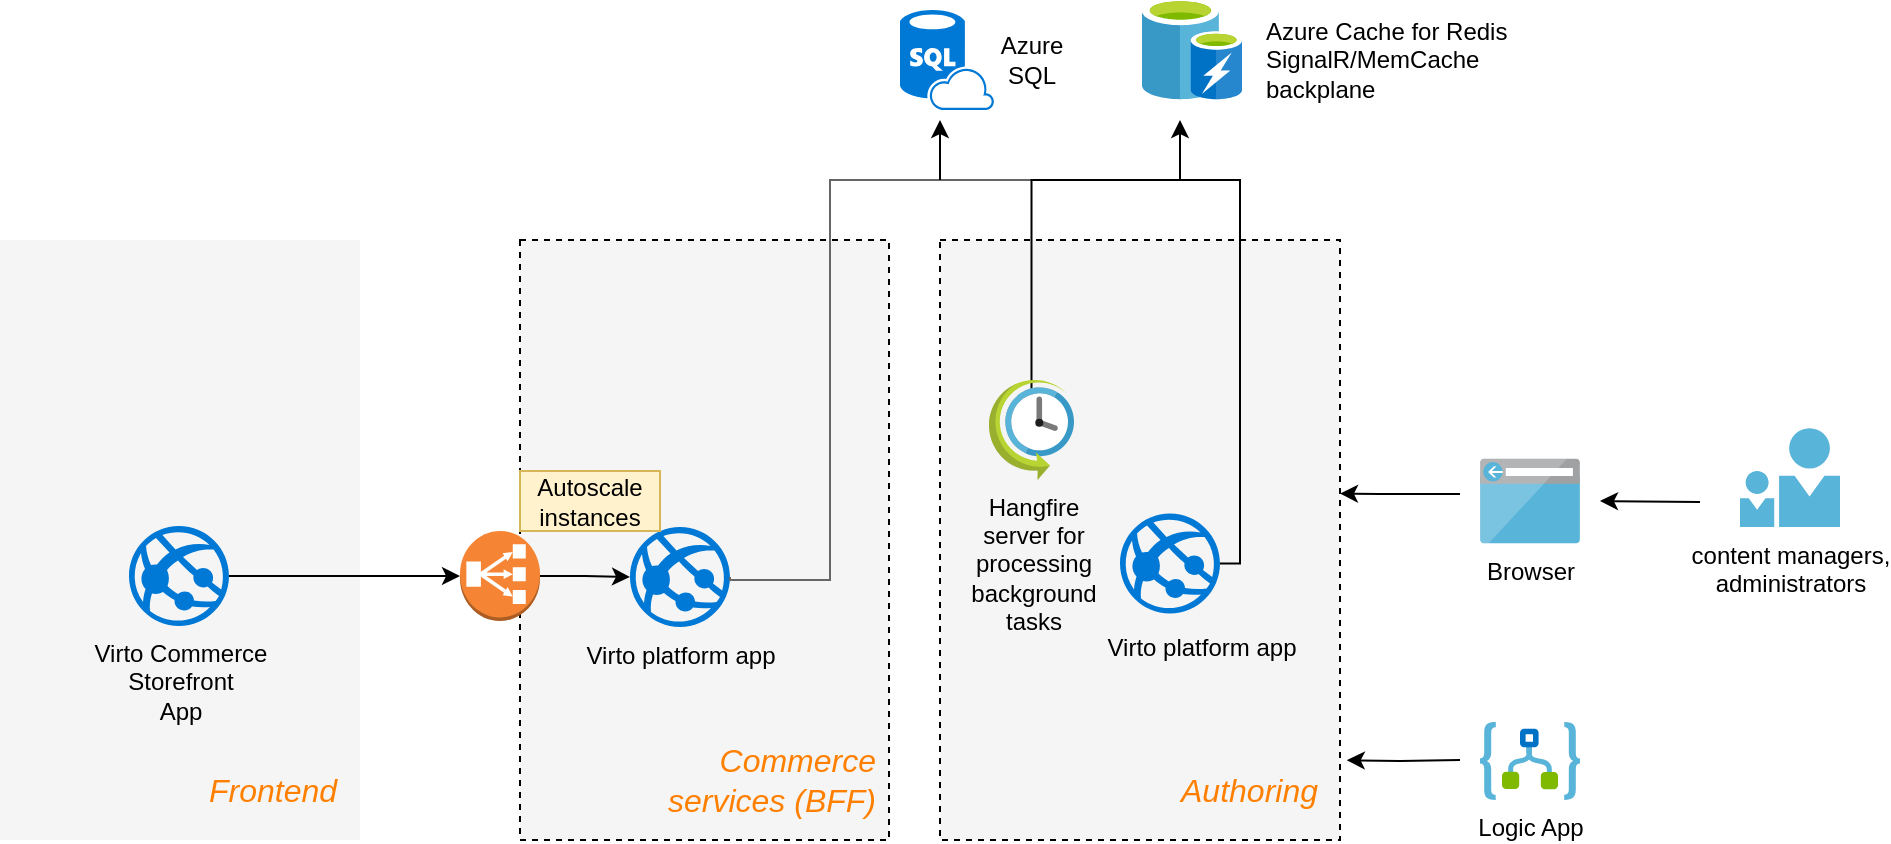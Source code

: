<mxfile version="13.3.9" type="device"><diagram id="ds40PTq9oTuCPeP1MB4Q" name="architecture"><mxGraphModel dx="1185" dy="705" grid="1" gridSize="10" guides="1" tooltips="1" connect="1" arrows="1" fold="1" page="1" pageScale="1" pageWidth="850" pageHeight="1100" math="0" shadow="0"><root><mxCell id="QF8tmTHsEZFp8_nmK1qd-0"/><mxCell id="QF8tmTHsEZFp8_nmK1qd-1" parent="QF8tmTHsEZFp8_nmK1qd-0"/><mxCell id="WfKJjcUViCYW_fYN7yr7-0" value="" style="rounded=0;whiteSpace=wrap;html=1;fillColor=#f5f5f5;strokeColor=none;fontColor=#333333;" vertex="1" parent="QF8tmTHsEZFp8_nmK1qd-1"><mxGeometry x="30" y="210" width="180" height="300" as="geometry"/></mxCell><mxCell id="DHw67Trqg4w1dQ465Il1-7" value="" style="rounded=0;whiteSpace=wrap;html=1;fillColor=#f5f5f5;strokeColor=#000000;fontColor=#333333;dashed=1;" vertex="1" parent="QF8tmTHsEZFp8_nmK1qd-1"><mxGeometry x="500" y="210" width="200" height="300" as="geometry"/></mxCell><mxCell id="DHw67Trqg4w1dQ465Il1-1" value="Virto Commerce &lt;br&gt;Platform&lt;br&gt;App" style="shadow=0;dashed=0;html=1;strokeColor=none;fillColor=#0079D6;labelPosition=center;verticalLabelPosition=bottom;verticalAlign=top;align=center;shape=mxgraph.azure.azure_website;pointerEvents=1;" vertex="1" parent="QF8tmTHsEZFp8_nmK1qd-1"><mxGeometry x="330" y="343" width="50" height="50" as="geometry"/></mxCell><mxCell id="Ka3B0jQXXkA2o449ux4O-0" value="" style="rounded=0;whiteSpace=wrap;html=1;fillColor=#f5f5f5;strokeColor=#000000;fontColor=#333333;dashed=1;" vertex="1" parent="QF8tmTHsEZFp8_nmK1qd-1"><mxGeometry x="290" y="210" width="184.5" height="300" as="geometry"/></mxCell><mxCell id="Ka3B0jQXXkA2o449ux4O-2" value="Virto platform app" style="shadow=0;dashed=0;html=1;strokeColor=none;fillColor=#0079D6;labelPosition=center;verticalLabelPosition=bottom;verticalAlign=top;align=center;shape=mxgraph.azure.azure_website;pointerEvents=1;" vertex="1" parent="QF8tmTHsEZFp8_nmK1qd-1"><mxGeometry x="345" y="353.5" width="50" height="50" as="geometry"/></mxCell><mxCell id="Ka3B0jQXXkA2o449ux4O-3" value="" style="shadow=0;dashed=0;html=1;strokeColor=none;fillColor=#0079D6;labelPosition=center;verticalLabelPosition=bottom;verticalAlign=top;align=center;shape=mxgraph.azure.sql_database_sql_azure;pointerEvents=1;" vertex="1" parent="QF8tmTHsEZFp8_nmK1qd-1"><mxGeometry x="480" y="95" width="47" height="50" as="geometry"/></mxCell><mxCell id="Ka3B0jQXXkA2o449ux4O-5" value="" style="aspect=fixed;html=1;perimeter=none;align=center;shadow=0;dashed=1;image;fontSize=12;image=img/lib/mscae/Cache_including_Redis.svg;labelBackgroundColor=none;imageBackground=#ffffff;strokeWidth=4;imageBorder=none;" vertex="1" parent="QF8tmTHsEZFp8_nmK1qd-1"><mxGeometry x="601" y="90" width="50" height="50" as="geometry"/></mxCell><mxCell id="Ka3B0jQXXkA2o449ux4O-6" style="edgeStyle=orthogonalEdgeStyle;rounded=0;orthogonalLoop=1;jettySize=auto;html=1;fillColor=#f5f5f5;strokeColor=#666666;exitX=1;exitY=0.5;exitDx=0;exitDy=0;exitPerimeter=0;endArrow=none;endFill=0;" edge="1" parent="QF8tmTHsEZFp8_nmK1qd-1" source="Ka3B0jQXXkA2o449ux4O-2"><mxGeometry relative="1" as="geometry"><mxPoint x="485" y="220" as="sourcePoint"/><mxPoint x="620" y="180" as="targetPoint"/><Array as="points"><mxPoint x="395" y="380"/><mxPoint x="445" y="380"/><mxPoint x="445" y="180"/></Array></mxGeometry></mxCell><mxCell id="Ka3B0jQXXkA2o449ux4O-12" value="Commerce services (BFF)" style="text;html=1;strokeColor=none;fillColor=none;align=right;verticalAlign=middle;whiteSpace=wrap;rounded=0;fontSize=16;fontColor=#FF8000;fontStyle=2" vertex="1" parent="QF8tmTHsEZFp8_nmK1qd-1"><mxGeometry x="340" y="470" width="130" height="20" as="geometry"/></mxCell><mxCell id="DHw67Trqg4w1dQ465Il1-6" style="edgeStyle=orthogonalEdgeStyle;rounded=0;orthogonalLoop=1;jettySize=auto;html=1;entryX=0;entryY=0.5;entryDx=0;entryDy=0;entryPerimeter=0;" edge="1" parent="QF8tmTHsEZFp8_nmK1qd-1" source="Ka3B0jQXXkA2o449ux4O-15" target="Ka3B0jQXXkA2o449ux4O-2"><mxGeometry relative="1" as="geometry"/></mxCell><mxCell id="Ka3B0jQXXkA2o449ux4O-15" value="" style="outlineConnect=0;dashed=0;verticalLabelPosition=bottom;verticalAlign=top;align=center;html=1;shape=mxgraph.aws3.classic_load_balancer;fillColor=#F58534;gradientColor=none;strokeColor=#000000;strokeWidth=1;" vertex="1" parent="QF8tmTHsEZFp8_nmK1qd-1"><mxGeometry x="260" y="355.5" width="40" height="45" as="geometry"/></mxCell><mxCell id="Ug34XJOmvQ7wrzM4zjOO-8" style="edgeStyle=orthogonalEdgeStyle;rounded=0;orthogonalLoop=1;jettySize=auto;html=1;endArrow=none;endFill=0;" edge="1" parent="QF8tmTHsEZFp8_nmK1qd-1" source="Ka3B0jQXXkA2o449ux4O-16"><mxGeometry relative="1" as="geometry"><mxPoint x="620" y="180" as="targetPoint"/><Array as="points"><mxPoint x="546" y="180"/></Array></mxGeometry></mxCell><mxCell id="Ka3B0jQXXkA2o449ux4O-16" value="" style="aspect=fixed;html=1;perimeter=none;align=center;shadow=0;dashed=0;image;fontSize=12;image=img/lib/mscae/SchedulerJob.svg;strokeColor=#000000;strokeWidth=1;" vertex="1" parent="QF8tmTHsEZFp8_nmK1qd-1"><mxGeometry x="524.5" y="280" width="42.5" height="50" as="geometry"/></mxCell><mxCell id="78XN-XEBtTom36CHrwc7-2" style="edgeStyle=orthogonalEdgeStyle;rounded=0;orthogonalLoop=1;jettySize=auto;html=1;endArrow=classic;endFill=1;" edge="1" parent="QF8tmTHsEZFp8_nmK1qd-1"><mxGeometry relative="1" as="geometry"><mxPoint x="830" y="340.5" as="targetPoint"/><mxPoint x="880" y="341" as="sourcePoint"/><Array as="points"><mxPoint x="830" y="341"/></Array></mxGeometry></mxCell><mxCell id="oIgppapvAAkOsg4hDJ_e-0" value="content managers, &lt;br&gt;administrators" style="aspect=fixed;html=1;perimeter=none;align=center;shadow=0;dashed=0;image;fontSize=12;image=img/lib/mscae/PersonWithFriend.svg;" vertex="1" parent="QF8tmTHsEZFp8_nmK1qd-1"><mxGeometry x="900" y="304" width="50" height="49.5" as="geometry"/></mxCell><mxCell id="acZVN4Azyx3bHlyhy6ca-0" style="edgeStyle=orthogonalEdgeStyle;rounded=0;orthogonalLoop=1;jettySize=auto;html=1;entryX=0;entryY=0.5;entryDx=0;entryDy=0;entryPerimeter=0;" edge="1" parent="QF8tmTHsEZFp8_nmK1qd-1" source="WfKJjcUViCYW_fYN7yr7-1" target="Ka3B0jQXXkA2o449ux4O-15"><mxGeometry relative="1" as="geometry"/></mxCell><mxCell id="WfKJjcUViCYW_fYN7yr7-1" value="Virto Commerce&lt;br&gt;Storefront &lt;br&gt;App" style="shadow=0;dashed=0;html=1;strokeColor=none;fillColor=#0079D6;labelPosition=center;verticalLabelPosition=bottom;verticalAlign=top;align=center;shape=mxgraph.azure.azure_website;pointerEvents=1;" vertex="1" parent="QF8tmTHsEZFp8_nmK1qd-1"><mxGeometry x="94.5" y="353" width="50" height="50" as="geometry"/></mxCell><mxCell id="WfKJjcUViCYW_fYN7yr7-2" value="Frontend&amp;nbsp;" style="text;html=1;strokeColor=none;fillColor=none;align=right;verticalAlign=middle;whiteSpace=wrap;rounded=0;fontSize=16;fontColor=#FF8000;fontStyle=2" vertex="1" parent="QF8tmTHsEZFp8_nmK1qd-1"><mxGeometry x="74.5" y="474.5" width="130" height="20" as="geometry"/></mxCell><mxCell id="DHw67Trqg4w1dQ465Il1-12" style="edgeStyle=orthogonalEdgeStyle;rounded=0;orthogonalLoop=1;jettySize=auto;html=1;endArrow=none;endFill=0;" edge="1" parent="QF8tmTHsEZFp8_nmK1qd-1" source="DHw67Trqg4w1dQ465Il1-8"><mxGeometry relative="1" as="geometry"><mxPoint x="565" y="180" as="targetPoint"/><Array as="points"><mxPoint x="650" y="372"/><mxPoint x="650" y="180"/></Array></mxGeometry></mxCell><mxCell id="DHw67Trqg4w1dQ465Il1-8" value="" style="shadow=0;dashed=0;html=1;strokeColor=none;fillColor=#0079D6;labelPosition=center;verticalLabelPosition=bottom;verticalAlign=top;align=center;shape=mxgraph.azure.azure_website;pointerEvents=1;" vertex="1" parent="QF8tmTHsEZFp8_nmK1qd-1"><mxGeometry x="590" y="346.75" width="50" height="50" as="geometry"/></mxCell><mxCell id="DHw67Trqg4w1dQ465Il1-10" value="Authoring" style="text;html=1;strokeColor=none;fillColor=none;align=right;verticalAlign=middle;whiteSpace=wrap;rounded=0;fontSize=16;fontColor=#FF8000;fontStyle=2" vertex="1" parent="QF8tmTHsEZFp8_nmK1qd-1"><mxGeometry x="561" y="474.5" width="130" height="20" as="geometry"/></mxCell><mxCell id="DHw67Trqg4w1dQ465Il1-11" value="" style="endArrow=classic;html=1;" edge="1" parent="QF8tmTHsEZFp8_nmK1qd-1"><mxGeometry width="50" height="50" relative="1" as="geometry"><mxPoint x="500" y="180" as="sourcePoint"/><mxPoint x="500" y="150" as="targetPoint"/></mxGeometry></mxCell><mxCell id="DHw67Trqg4w1dQ465Il1-13" value="" style="endArrow=classic;html=1;" edge="1" parent="QF8tmTHsEZFp8_nmK1qd-1"><mxGeometry width="50" height="50" relative="1" as="geometry"><mxPoint x="620" y="180" as="sourcePoint"/><mxPoint x="620" y="150" as="targetPoint"/><Array as="points"><mxPoint x="620" y="170"/></Array></mxGeometry></mxCell><mxCell id="78XN-XEBtTom36CHrwc7-0" style="edgeStyle=orthogonalEdgeStyle;rounded=0;orthogonalLoop=1;jettySize=auto;html=1;entryX=1.017;entryY=0.867;entryDx=0;entryDy=0;entryPerimeter=0;endArrow=classic;endFill=1;" edge="1" parent="QF8tmTHsEZFp8_nmK1qd-1" target="DHw67Trqg4w1dQ465Il1-7"><mxGeometry relative="1" as="geometry"><mxPoint x="760" y="470" as="sourcePoint"/></mxGeometry></mxCell><mxCell id="Ug34XJOmvQ7wrzM4zjOO-1" value="Logic App" style="aspect=fixed;html=1;perimeter=none;align=center;shadow=0;dashed=0;image;fontSize=12;image=img/lib/mscae/Logic_Apps.svg;" vertex="1" parent="QF8tmTHsEZFp8_nmK1qd-1"><mxGeometry x="770" y="451" width="50" height="39" as="geometry"/></mxCell><mxCell id="Ug34XJOmvQ7wrzM4zjOO-9" value="Autoscale instances" style="rounded=0;whiteSpace=wrap;html=1;fillColor=#fff2cc;strokeColor=#d6b656;" vertex="1" parent="QF8tmTHsEZFp8_nmK1qd-1"><mxGeometry x="290" y="325.5" width="70" height="30" as="geometry"/></mxCell><mxCell id="Ug34XJOmvQ7wrzM4zjOO-10" value="Hangfire server for processing background tasks" style="text;html=1;strokeColor=none;fillColor=none;align=center;verticalAlign=middle;whiteSpace=wrap;rounded=0;" vertex="1" parent="QF8tmTHsEZFp8_nmK1qd-1"><mxGeometry x="527" y="361.75" width="40" height="20" as="geometry"/></mxCell><mxCell id="Ug34XJOmvQ7wrzM4zjOO-16" value="Virto platform app" style="text;html=1;strokeColor=none;fillColor=none;align=center;verticalAlign=middle;whiteSpace=wrap;rounded=0;" vertex="1" parent="QF8tmTHsEZFp8_nmK1qd-1"><mxGeometry x="561" y="403.5" width="140" height="20" as="geometry"/></mxCell><mxCell id="Ug34XJOmvQ7wrzM4zjOO-23" value="&lt;font face=&quot;helvetica&quot;&gt;Azure Cache for Redis&lt;br&gt;SignalR/MemCache&amp;nbsp;&amp;nbsp;&lt;/font&gt;&lt;br style=&quot;font-family: &amp;#34;helvetica&amp;#34;&quot;&gt;&lt;span style=&quot;font-family: &amp;#34;helvetica&amp;#34;&quot;&gt;backplane&lt;/span&gt;" style="text;html=1;strokeColor=none;fillColor=none;align=left;verticalAlign=middle;whiteSpace=wrap;rounded=0;" vertex="1" parent="QF8tmTHsEZFp8_nmK1qd-1"><mxGeometry x="661" y="110" width="149" height="20" as="geometry"/></mxCell><mxCell id="78XN-XEBtTom36CHrwc7-1" style="edgeStyle=orthogonalEdgeStyle;rounded=0;orthogonalLoop=1;jettySize=auto;html=1;entryX=1;entryY=0.456;entryDx=0;entryDy=0;entryPerimeter=0;endArrow=classic;endFill=1;" edge="1" parent="QF8tmTHsEZFp8_nmK1qd-1"><mxGeometry relative="1" as="geometry"><mxPoint x="760" y="337" as="sourcePoint"/><mxPoint x="700" y="336.8" as="targetPoint"/><Array as="points"><mxPoint x="720" y="337"/><mxPoint x="720" y="337"/></Array></mxGeometry></mxCell><mxCell id="7KbMmdkNLkl61E_LPp8q-1" value="Browser" style="aspect=fixed;html=1;perimeter=none;align=center;shadow=0;dashed=0;image;fontSize=12;image=img/lib/mscae/Browser.svg;" vertex="1" parent="QF8tmTHsEZFp8_nmK1qd-1"><mxGeometry x="770" y="319.25" width="50" height="42.5" as="geometry"/></mxCell><mxCell id="AAUgunVwvMgm5ULPVIyv-2" value="Azure SQL" style="text;html=1;strokeColor=none;fillColor=none;align=center;verticalAlign=middle;whiteSpace=wrap;rounded=0;" vertex="1" parent="QF8tmTHsEZFp8_nmK1qd-1"><mxGeometry x="525.75" y="110" width="40" height="20" as="geometry"/></mxCell></root></mxGraphModel></diagram></mxfile>